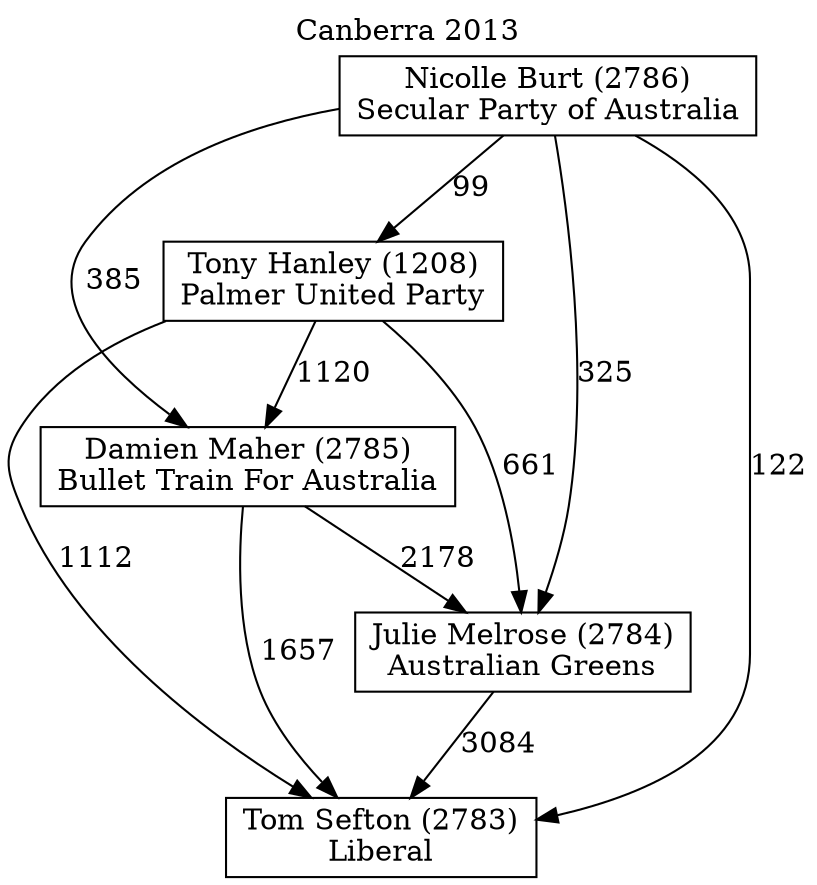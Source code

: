 // House preference flow
digraph "Tom Sefton (2783)_Canberra_2013" {
	graph [label="Canberra 2013" labelloc=t mclimit=10]
	node [shape=box]
	"Tom Sefton (2783)" [label="Tom Sefton (2783)
Liberal"]
	"Julie Melrose (2784)" [label="Julie Melrose (2784)
Australian Greens"]
	"Damien Maher (2785)" [label="Damien Maher (2785)
Bullet Train For Australia"]
	"Tony Hanley (1208)" [label="Tony Hanley (1208)
Palmer United Party"]
	"Nicolle Burt (2786)" [label="Nicolle Burt (2786)
Secular Party of Australia"]
	"Julie Melrose (2784)" -> "Tom Sefton (2783)" [label=3084]
	"Damien Maher (2785)" -> "Julie Melrose (2784)" [label=2178]
	"Tony Hanley (1208)" -> "Damien Maher (2785)" [label=1120]
	"Nicolle Burt (2786)" -> "Tony Hanley (1208)" [label=99]
	"Damien Maher (2785)" -> "Tom Sefton (2783)" [label=1657]
	"Tony Hanley (1208)" -> "Tom Sefton (2783)" [label=1112]
	"Nicolle Burt (2786)" -> "Tom Sefton (2783)" [label=122]
	"Nicolle Burt (2786)" -> "Damien Maher (2785)" [label=385]
	"Tony Hanley (1208)" -> "Julie Melrose (2784)" [label=661]
	"Nicolle Burt (2786)" -> "Julie Melrose (2784)" [label=325]
}
